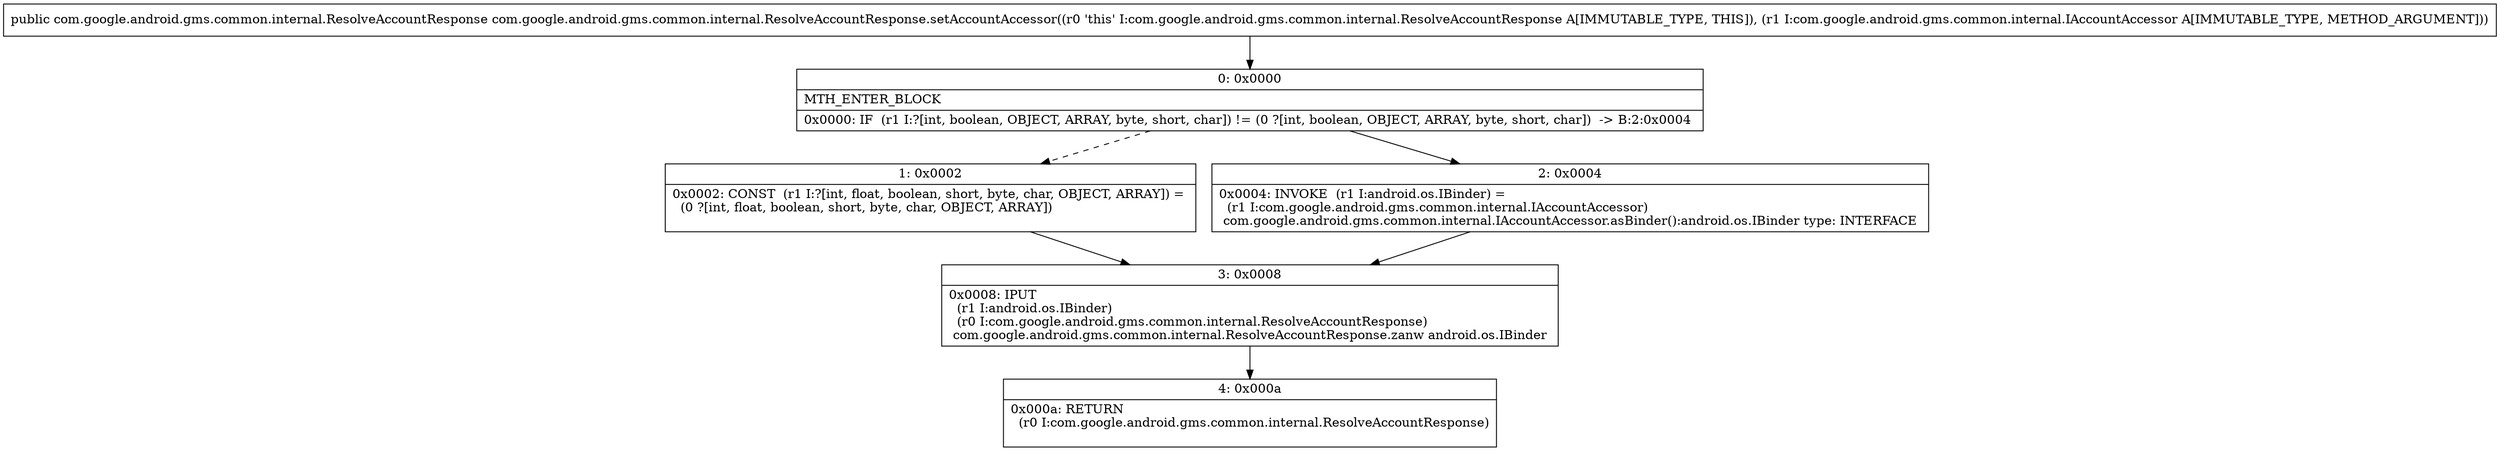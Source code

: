 digraph "CFG forcom.google.android.gms.common.internal.ResolveAccountResponse.setAccountAccessor(Lcom\/google\/android\/gms\/common\/internal\/IAccountAccessor;)Lcom\/google\/android\/gms\/common\/internal\/ResolveAccountResponse;" {
Node_0 [shape=record,label="{0\:\ 0x0000|MTH_ENTER_BLOCK\l|0x0000: IF  (r1 I:?[int, boolean, OBJECT, ARRAY, byte, short, char]) != (0 ?[int, boolean, OBJECT, ARRAY, byte, short, char])  \-\> B:2:0x0004 \l}"];
Node_1 [shape=record,label="{1\:\ 0x0002|0x0002: CONST  (r1 I:?[int, float, boolean, short, byte, char, OBJECT, ARRAY]) = \l  (0 ?[int, float, boolean, short, byte, char, OBJECT, ARRAY])\l \l}"];
Node_2 [shape=record,label="{2\:\ 0x0004|0x0004: INVOKE  (r1 I:android.os.IBinder) = \l  (r1 I:com.google.android.gms.common.internal.IAccountAccessor)\l com.google.android.gms.common.internal.IAccountAccessor.asBinder():android.os.IBinder type: INTERFACE \l}"];
Node_3 [shape=record,label="{3\:\ 0x0008|0x0008: IPUT  \l  (r1 I:android.os.IBinder)\l  (r0 I:com.google.android.gms.common.internal.ResolveAccountResponse)\l com.google.android.gms.common.internal.ResolveAccountResponse.zanw android.os.IBinder \l}"];
Node_4 [shape=record,label="{4\:\ 0x000a|0x000a: RETURN  \l  (r0 I:com.google.android.gms.common.internal.ResolveAccountResponse)\l \l}"];
MethodNode[shape=record,label="{public com.google.android.gms.common.internal.ResolveAccountResponse com.google.android.gms.common.internal.ResolveAccountResponse.setAccountAccessor((r0 'this' I:com.google.android.gms.common.internal.ResolveAccountResponse A[IMMUTABLE_TYPE, THIS]), (r1 I:com.google.android.gms.common.internal.IAccountAccessor A[IMMUTABLE_TYPE, METHOD_ARGUMENT])) }"];
MethodNode -> Node_0;
Node_0 -> Node_1[style=dashed];
Node_0 -> Node_2;
Node_1 -> Node_3;
Node_2 -> Node_3;
Node_3 -> Node_4;
}

